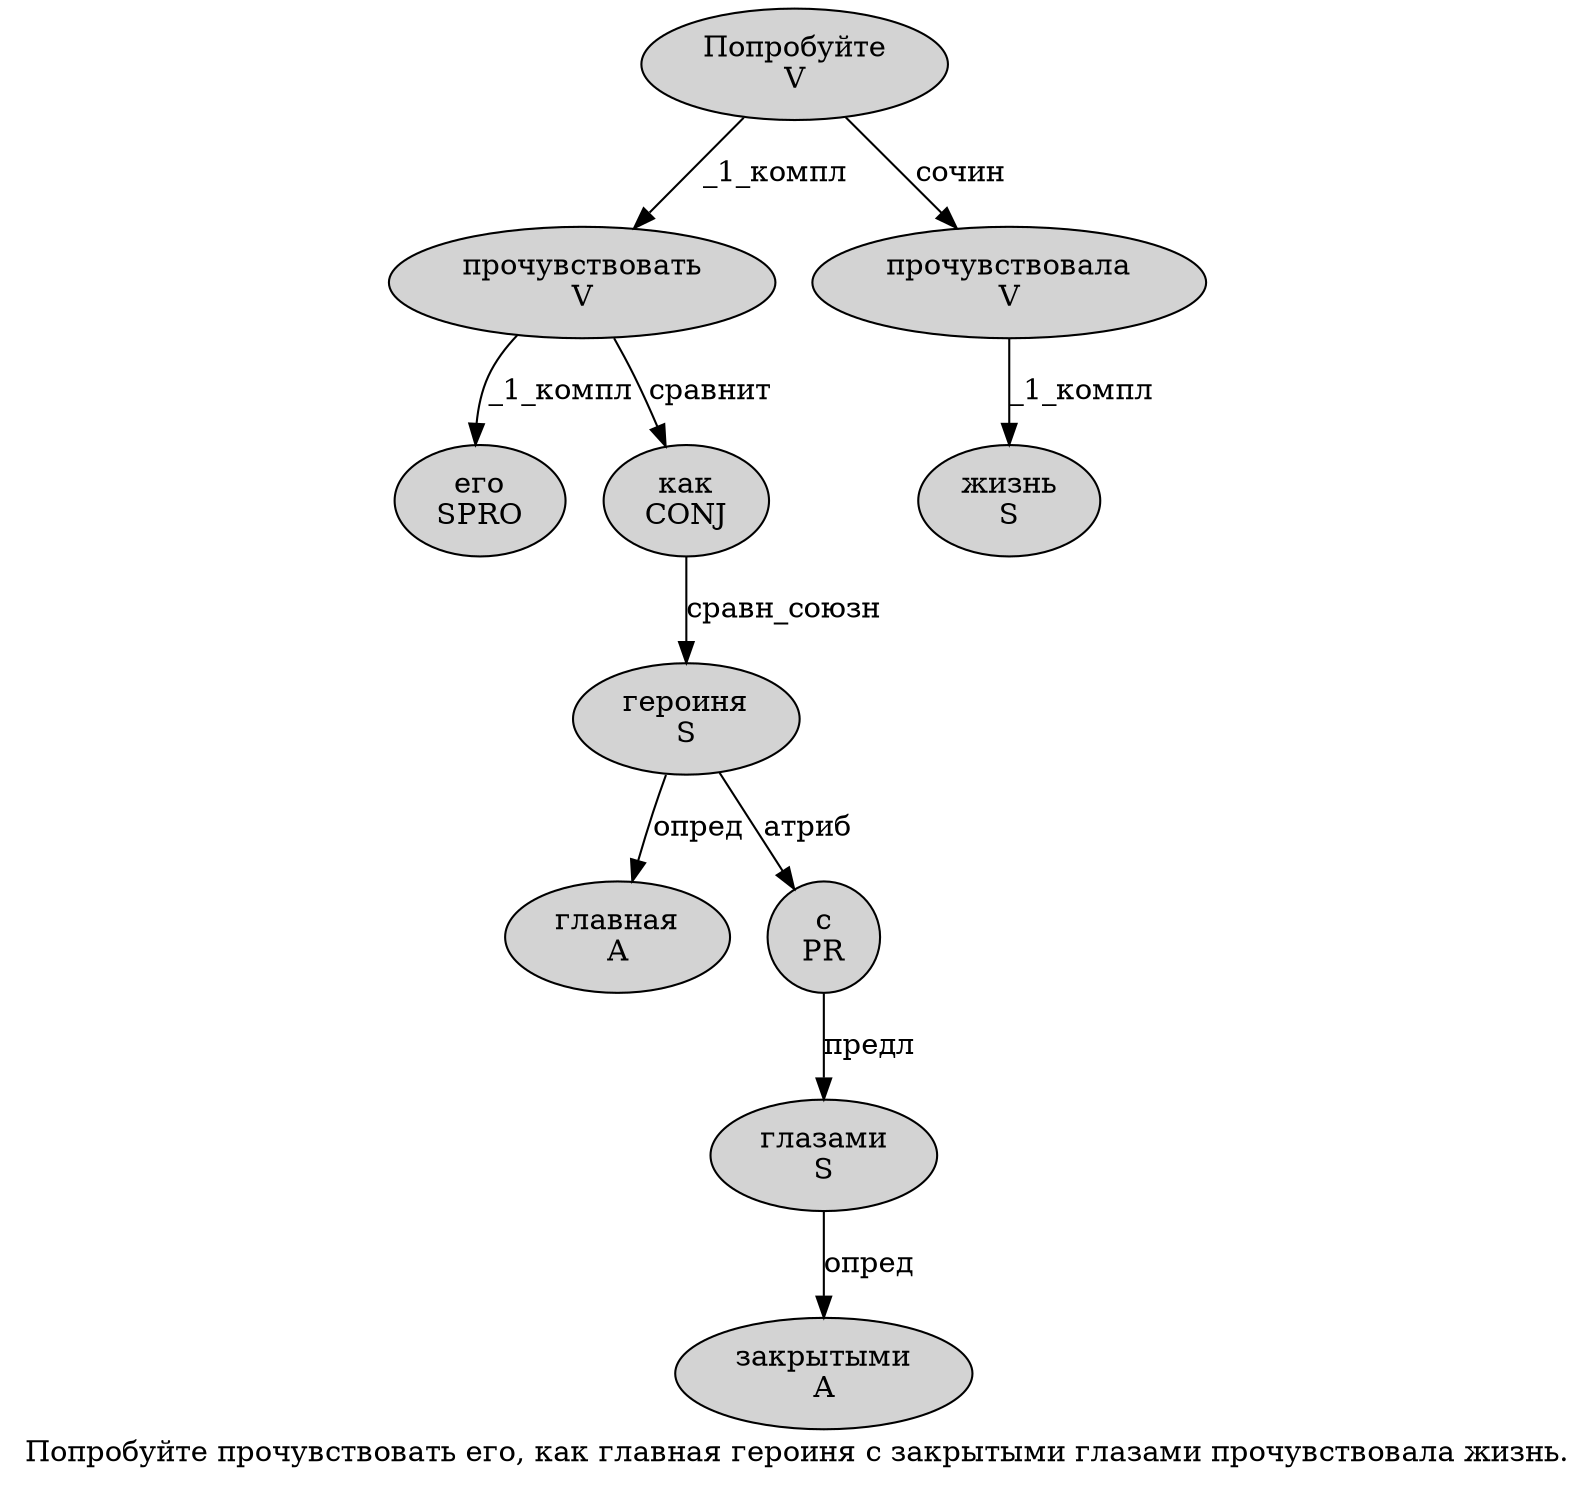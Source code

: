 digraph SENTENCE_1231 {
	graph [label="Попробуйте прочувствовать его, как главная героиня с закрытыми глазами прочувствовала жизнь."]
	node [style=filled]
		0 [label="Попробуйте
V" color="" fillcolor=lightgray penwidth=1 shape=ellipse]
		1 [label="прочувствовать
V" color="" fillcolor=lightgray penwidth=1 shape=ellipse]
		2 [label="его
SPRO" color="" fillcolor=lightgray penwidth=1 shape=ellipse]
		4 [label="как
CONJ" color="" fillcolor=lightgray penwidth=1 shape=ellipse]
		5 [label="главная
A" color="" fillcolor=lightgray penwidth=1 shape=ellipse]
		6 [label="героиня
S" color="" fillcolor=lightgray penwidth=1 shape=ellipse]
		7 [label="с
PR" color="" fillcolor=lightgray penwidth=1 shape=ellipse]
		8 [label="закрытыми
A" color="" fillcolor=lightgray penwidth=1 shape=ellipse]
		9 [label="глазами
S" color="" fillcolor=lightgray penwidth=1 shape=ellipse]
		10 [label="прочувствовала
V" color="" fillcolor=lightgray penwidth=1 shape=ellipse]
		11 [label="жизнь
S" color="" fillcolor=lightgray penwidth=1 shape=ellipse]
			4 -> 6 [label="сравн_союзн"]
			7 -> 9 [label="предл"]
			0 -> 1 [label="_1_компл"]
			0 -> 10 [label="сочин"]
			9 -> 8 [label="опред"]
			10 -> 11 [label="_1_компл"]
			6 -> 5 [label="опред"]
			6 -> 7 [label="атриб"]
			1 -> 2 [label="_1_компл"]
			1 -> 4 [label="сравнит"]
}